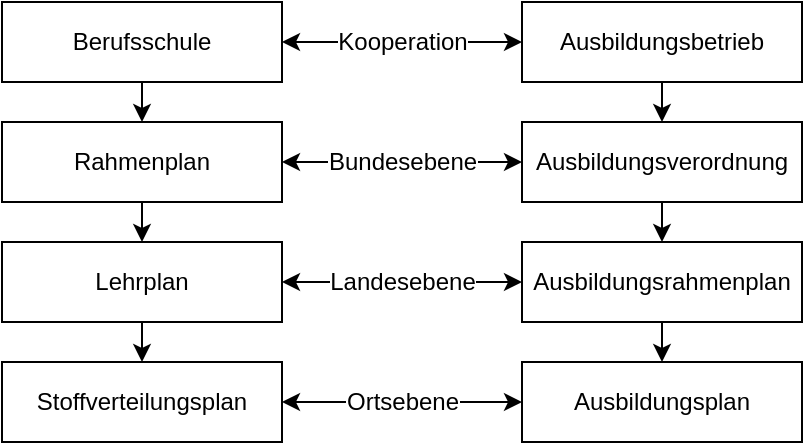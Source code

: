 <mxfile version="26.0.14">
  <diagram name="Seite-1" id="HClfMi2IX4F2c9Sbn61O">
    <mxGraphModel dx="1202" dy="1105" grid="1" gridSize="10" guides="1" tooltips="1" connect="1" arrows="1" fold="1" page="1" pageScale="1" pageWidth="827" pageHeight="1169" math="0" shadow="0">
      <root>
        <mxCell id="0" />
        <mxCell id="1" parent="0" />
        <mxCell id="OlnF9OfeZmdLG1LFHqxI-1" value="Kooperation" style="edgeStyle=none;html=1;fontFamily=Helvetica;fontSize=12;fontColor=default;startArrow=classic;startFill=1;" edge="1" parent="1" source="OlnF9OfeZmdLG1LFHqxI-3" target="OlnF9OfeZmdLG1LFHqxI-5">
          <mxGeometry relative="1" as="geometry" />
        </mxCell>
        <mxCell id="OlnF9OfeZmdLG1LFHqxI-2" style="edgeStyle=none;shape=connector;rounded=1;html=1;strokeColor=default;align=center;verticalAlign=middle;fontFamily=Helvetica;fontSize=12;fontColor=default;labelBackgroundColor=default;startArrow=none;startFill=0;endArrow=classic;" edge="1" parent="1" source="OlnF9OfeZmdLG1LFHqxI-3" target="OlnF9OfeZmdLG1LFHqxI-8">
          <mxGeometry relative="1" as="geometry" />
        </mxCell>
        <mxCell id="OlnF9OfeZmdLG1LFHqxI-3" value="Berufsschule" style="rounded=0;whiteSpace=wrap;html=1;fillColor=none;" vertex="1" parent="1">
          <mxGeometry x="40" y="40" width="140" height="40" as="geometry" />
        </mxCell>
        <mxCell id="OlnF9OfeZmdLG1LFHqxI-4" style="edgeStyle=none;shape=connector;rounded=1;html=1;strokeColor=default;align=center;verticalAlign=middle;fontFamily=Helvetica;fontSize=12;fontColor=default;labelBackgroundColor=default;startArrow=none;startFill=0;endArrow=classic;" edge="1" parent="1" source="OlnF9OfeZmdLG1LFHqxI-5" target="OlnF9OfeZmdLG1LFHqxI-10">
          <mxGeometry relative="1" as="geometry" />
        </mxCell>
        <mxCell id="OlnF9OfeZmdLG1LFHqxI-5" value="Ausbildungsbetrieb" style="rounded=0;whiteSpace=wrap;html=1;fillColor=none;" vertex="1" parent="1">
          <mxGeometry x="300" y="40" width="140" height="40" as="geometry" />
        </mxCell>
        <mxCell id="OlnF9OfeZmdLG1LFHqxI-6" value="Bundesebene" style="edgeStyle=none;shape=connector;rounded=1;html=1;strokeColor=default;align=center;verticalAlign=middle;fontFamily=Helvetica;fontSize=12;fontColor=default;labelBackgroundColor=default;startArrow=classic;startFill=1;endArrow=classic;" edge="1" parent="1" source="OlnF9OfeZmdLG1LFHqxI-8" target="OlnF9OfeZmdLG1LFHqxI-10">
          <mxGeometry relative="1" as="geometry" />
        </mxCell>
        <mxCell id="OlnF9OfeZmdLG1LFHqxI-7" style="edgeStyle=none;shape=connector;rounded=1;html=1;strokeColor=default;align=center;verticalAlign=middle;fontFamily=Helvetica;fontSize=12;fontColor=default;labelBackgroundColor=default;startArrow=none;startFill=0;endArrow=classic;" edge="1" parent="1" source="OlnF9OfeZmdLG1LFHqxI-8" target="OlnF9OfeZmdLG1LFHqxI-13">
          <mxGeometry relative="1" as="geometry" />
        </mxCell>
        <mxCell id="OlnF9OfeZmdLG1LFHqxI-8" value="Rahmenplan" style="rounded=0;whiteSpace=wrap;html=1;fillColor=none;" vertex="1" parent="1">
          <mxGeometry x="40" y="100" width="140" height="40" as="geometry" />
        </mxCell>
        <mxCell id="OlnF9OfeZmdLG1LFHqxI-9" style="edgeStyle=none;shape=connector;rounded=1;html=1;strokeColor=default;align=center;verticalAlign=middle;fontFamily=Helvetica;fontSize=12;fontColor=default;labelBackgroundColor=default;startArrow=none;startFill=0;endArrow=classic;" edge="1" parent="1" source="OlnF9OfeZmdLG1LFHqxI-10" target="OlnF9OfeZmdLG1LFHqxI-15">
          <mxGeometry relative="1" as="geometry" />
        </mxCell>
        <mxCell id="OlnF9OfeZmdLG1LFHqxI-10" value="Ausbildungsverordnung" style="rounded=0;whiteSpace=wrap;html=1;fillColor=none;" vertex="1" parent="1">
          <mxGeometry x="300" y="100" width="140" height="40" as="geometry" />
        </mxCell>
        <mxCell id="OlnF9OfeZmdLG1LFHqxI-11" value="Landesebene" style="edgeStyle=none;shape=connector;rounded=1;html=1;strokeColor=default;align=center;verticalAlign=middle;fontFamily=Helvetica;fontSize=12;fontColor=default;labelBackgroundColor=default;startArrow=classic;startFill=1;endArrow=classic;" edge="1" parent="1" source="OlnF9OfeZmdLG1LFHqxI-13" target="OlnF9OfeZmdLG1LFHqxI-15">
          <mxGeometry relative="1" as="geometry" />
        </mxCell>
        <mxCell id="OlnF9OfeZmdLG1LFHqxI-12" style="edgeStyle=none;shape=connector;rounded=1;html=1;strokeColor=default;align=center;verticalAlign=middle;fontFamily=Helvetica;fontSize=12;fontColor=default;labelBackgroundColor=default;startArrow=none;startFill=0;endArrow=classic;" edge="1" parent="1" source="OlnF9OfeZmdLG1LFHqxI-13" target="OlnF9OfeZmdLG1LFHqxI-17">
          <mxGeometry relative="1" as="geometry" />
        </mxCell>
        <mxCell id="OlnF9OfeZmdLG1LFHqxI-13" value="Lehrplan" style="rounded=0;whiteSpace=wrap;html=1;fillColor=none;" vertex="1" parent="1">
          <mxGeometry x="40" y="160" width="140" height="40" as="geometry" />
        </mxCell>
        <mxCell id="OlnF9OfeZmdLG1LFHqxI-14" style="edgeStyle=none;shape=connector;rounded=1;html=1;strokeColor=default;align=center;verticalAlign=middle;fontFamily=Helvetica;fontSize=12;fontColor=default;labelBackgroundColor=default;startArrow=none;startFill=0;endArrow=classic;" edge="1" parent="1" source="OlnF9OfeZmdLG1LFHqxI-15" target="OlnF9OfeZmdLG1LFHqxI-18">
          <mxGeometry relative="1" as="geometry" />
        </mxCell>
        <mxCell id="OlnF9OfeZmdLG1LFHqxI-15" value="Ausbildungsrahmenplan" style="rounded=0;whiteSpace=wrap;html=1;fillColor=none;" vertex="1" parent="1">
          <mxGeometry x="300" y="160" width="140" height="40" as="geometry" />
        </mxCell>
        <mxCell id="OlnF9OfeZmdLG1LFHqxI-16" value="Ortsebene" style="edgeStyle=none;shape=connector;rounded=1;html=1;strokeColor=default;align=center;verticalAlign=middle;fontFamily=Helvetica;fontSize=12;fontColor=default;labelBackgroundColor=default;startArrow=classic;startFill=1;endArrow=classic;" edge="1" parent="1" source="OlnF9OfeZmdLG1LFHqxI-17" target="OlnF9OfeZmdLG1LFHqxI-18">
          <mxGeometry relative="1" as="geometry" />
        </mxCell>
        <mxCell id="OlnF9OfeZmdLG1LFHqxI-17" value="Stoffverteilungsplan" style="rounded=0;whiteSpace=wrap;html=1;fillColor=none;" vertex="1" parent="1">
          <mxGeometry x="40" y="220" width="140" height="40" as="geometry" />
        </mxCell>
        <mxCell id="OlnF9OfeZmdLG1LFHqxI-18" value="Ausbildungsplan" style="rounded=0;whiteSpace=wrap;html=1;fillColor=none;" vertex="1" parent="1">
          <mxGeometry x="300" y="220" width="140" height="40" as="geometry" />
        </mxCell>
      </root>
    </mxGraphModel>
  </diagram>
</mxfile>
